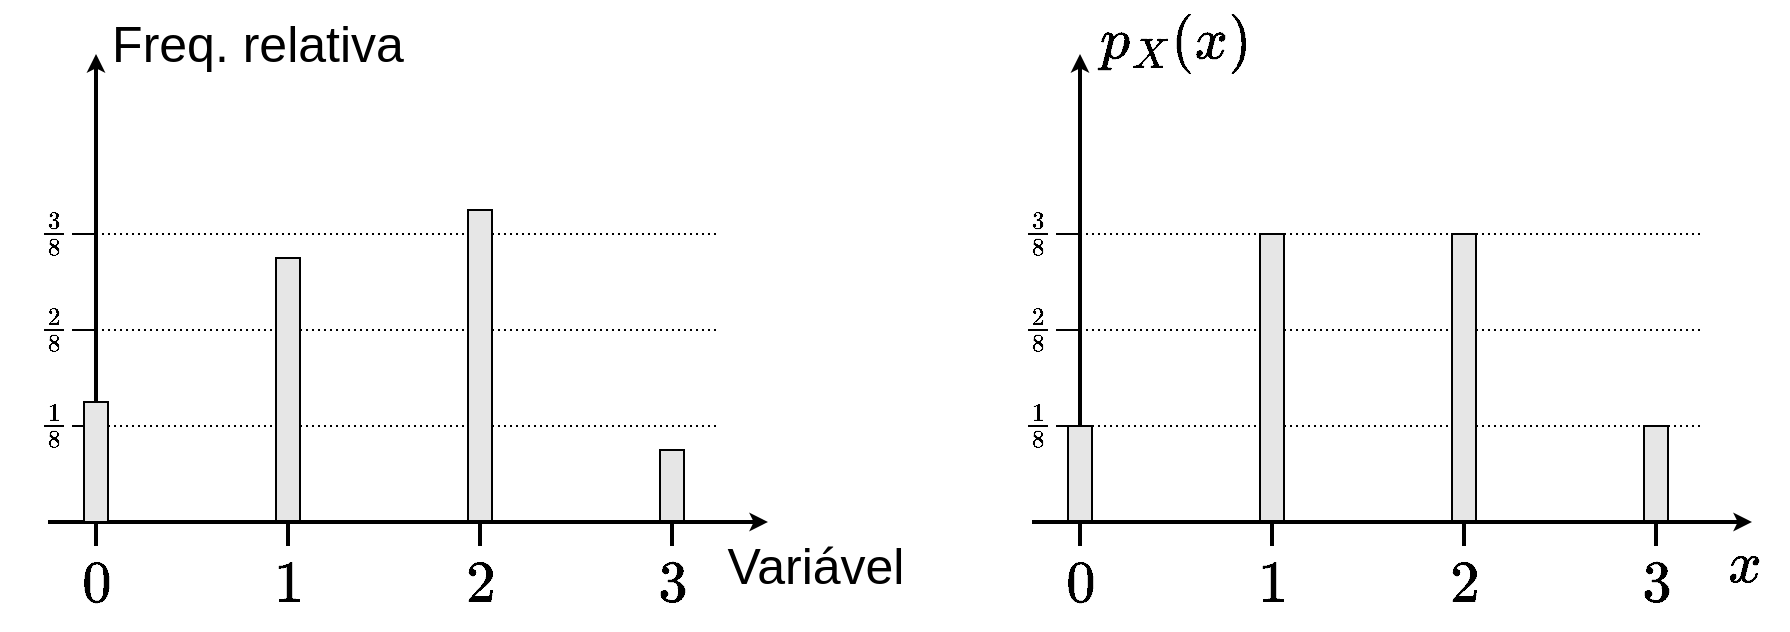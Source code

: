 <mxfile version="24.2.5" type="device">
  <diagram name="Página-1" id="E-DP9fMv0TR5NF7smadX">
    <mxGraphModel dx="1420" dy="822" grid="1" gridSize="6" guides="1" tooltips="1" connect="1" arrows="1" fold="1" page="1" pageScale="1" pageWidth="900" pageHeight="320" math="1" shadow="0">
      <root>
        <mxCell id="0" />
        <mxCell id="1" parent="0" />
        <mxCell id="fKFMLFZVbvzxOKWI5Wfe-28" value="" style="endArrow=none;dashed=1;html=1;dashPattern=1 2;strokeWidth=1;rounded=0;" edge="1" parent="1">
          <mxGeometry width="50" height="50" relative="1" as="geometry">
            <mxPoint x="540" y="120" as="sourcePoint" />
            <mxPoint x="852" y="120" as="targetPoint" />
          </mxGeometry>
        </mxCell>
        <mxCell id="fKFMLFZVbvzxOKWI5Wfe-29" value="" style="endArrow=none;dashed=1;html=1;dashPattern=1 2;strokeWidth=1;rounded=0;" edge="1" parent="1">
          <mxGeometry width="50" height="50" relative="1" as="geometry">
            <mxPoint x="540" y="168" as="sourcePoint" />
            <mxPoint x="852" y="168" as="targetPoint" />
          </mxGeometry>
        </mxCell>
        <mxCell id="fKFMLFZVbvzxOKWI5Wfe-30" value="" style="endArrow=none;dashed=1;html=1;dashPattern=1 2;strokeWidth=1;rounded=0;" edge="1" parent="1">
          <mxGeometry width="50" height="50" relative="1" as="geometry">
            <mxPoint x="540" y="216" as="sourcePoint" />
            <mxPoint x="852" y="216" as="targetPoint" />
          </mxGeometry>
        </mxCell>
        <mxCell id="fKFMLFZVbvzxOKWI5Wfe-39" value="" style="endArrow=none;dashed=1;html=1;dashPattern=1 2;strokeWidth=1;rounded=0;" edge="1" parent="1">
          <mxGeometry width="50" height="50" relative="1" as="geometry">
            <mxPoint x="48" y="216" as="sourcePoint" />
            <mxPoint x="360" y="216" as="targetPoint" />
          </mxGeometry>
        </mxCell>
        <mxCell id="fKFMLFZVbvzxOKWI5Wfe-37" value="" style="endArrow=none;dashed=1;html=1;dashPattern=1 2;strokeWidth=1;rounded=0;" edge="1" parent="1">
          <mxGeometry width="50" height="50" relative="1" as="geometry">
            <mxPoint x="48" y="120" as="sourcePoint" />
            <mxPoint x="360" y="120" as="targetPoint" />
          </mxGeometry>
        </mxCell>
        <mxCell id="fKFMLFZVbvzxOKWI5Wfe-38" value="" style="endArrow=none;dashed=1;html=1;dashPattern=1 2;strokeWidth=1;rounded=0;" edge="1" parent="1">
          <mxGeometry width="50" height="50" relative="1" as="geometry">
            <mxPoint x="48" y="168" as="sourcePoint" />
            <mxPoint x="360" y="168" as="targetPoint" />
          </mxGeometry>
        </mxCell>
        <mxCell id="fKFMLFZVbvzxOKWI5Wfe-17" value="" style="endArrow=classic;html=1;rounded=0;strokeWidth=2;endSize=3;startSize=3;" edge="1" parent="1">
          <mxGeometry width="50" height="50" relative="1" as="geometry">
            <mxPoint x="540" y="264" as="sourcePoint" />
            <mxPoint x="540" y="30" as="targetPoint" />
          </mxGeometry>
        </mxCell>
        <mxCell id="fKFMLFZVbvzxOKWI5Wfe-21" value="" style="rounded=0;whiteSpace=wrap;html=1;fillColor=#E6E6E6;" vertex="1" parent="1">
          <mxGeometry x="534" y="216" width="12" height="48" as="geometry" />
        </mxCell>
        <mxCell id="8WgfxnyTYB3wD649Tqen-4" value="" style="rounded=0;whiteSpace=wrap;html=1;fillColor=#E6E6E6;" parent="1" vertex="1">
          <mxGeometry x="138" y="132" width="12" height="132" as="geometry" />
        </mxCell>
        <mxCell id="8WgfxnyTYB3wD649Tqen-5" value="" style="rounded=0;whiteSpace=wrap;html=1;fillColor=#E6E6E6;" parent="1" vertex="1">
          <mxGeometry x="234" y="108" width="12" height="156" as="geometry" />
        </mxCell>
        <mxCell id="8WgfxnyTYB3wD649Tqen-6" value="" style="rounded=0;whiteSpace=wrap;html=1;fillColor=#E6E6E6;" parent="1" vertex="1">
          <mxGeometry x="330" y="228" width="12" height="36" as="geometry" />
        </mxCell>
        <mxCell id="CFI3S7LzRvd9iii7xQHX-20" value="" style="endArrow=classic;html=1;rounded=0;strokeWidth=2;endSize=3;startSize=3;" parent="1" edge="1">
          <mxGeometry width="50" height="50" relative="1" as="geometry">
            <mxPoint x="24" y="264" as="sourcePoint" />
            <mxPoint x="384" y="264" as="targetPoint" />
          </mxGeometry>
        </mxCell>
        <mxCell id="CFI3S7LzRvd9iii7xQHX-21" value="" style="endArrow=none;html=1;rounded=0;strokeWidth=2;" parent="1" edge="1">
          <mxGeometry width="50" height="50" relative="1" as="geometry">
            <mxPoint x="48" y="276" as="sourcePoint" />
            <mxPoint x="48" y="264" as="targetPoint" />
          </mxGeometry>
        </mxCell>
        <mxCell id="CFI3S7LzRvd9iii7xQHX-22" value="" style="endArrow=none;html=1;rounded=0;strokeWidth=2;" parent="1" edge="1">
          <mxGeometry width="50" height="50" relative="1" as="geometry">
            <mxPoint x="144" y="276" as="sourcePoint" />
            <mxPoint x="144" y="264" as="targetPoint" />
          </mxGeometry>
        </mxCell>
        <mxCell id="CFI3S7LzRvd9iii7xQHX-23" value="" style="endArrow=none;html=1;rounded=0;strokeWidth=2;" parent="1" edge="1">
          <mxGeometry width="50" height="50" relative="1" as="geometry">
            <mxPoint x="240" y="276" as="sourcePoint" />
            <mxPoint x="240" y="264" as="targetPoint" />
          </mxGeometry>
        </mxCell>
        <mxCell id="CFI3S7LzRvd9iii7xQHX-24" value="" style="endArrow=none;html=1;rounded=0;strokeWidth=2;" parent="1" edge="1">
          <mxGeometry width="50" height="50" relative="1" as="geometry">
            <mxPoint x="336" y="276" as="sourcePoint" />
            <mxPoint x="336" y="264" as="targetPoint" />
          </mxGeometry>
        </mxCell>
        <mxCell id="CFI3S7LzRvd9iii7xQHX-25" value="\(0\)" style="text;html=1;align=center;verticalAlign=middle;whiteSpace=wrap;rounded=0;fontSize=25;" parent="1" vertex="1">
          <mxGeometry x="18" y="270" width="60" height="48" as="geometry" />
        </mxCell>
        <mxCell id="CFI3S7LzRvd9iii7xQHX-27" value="\(1\)" style="text;html=1;align=center;verticalAlign=middle;whiteSpace=wrap;rounded=0;fontSize=25;" parent="1" vertex="1">
          <mxGeometry x="114" y="270" width="60" height="48" as="geometry" />
        </mxCell>
        <mxCell id="CFI3S7LzRvd9iii7xQHX-28" value="\(2\)" style="text;html=1;align=center;verticalAlign=middle;whiteSpace=wrap;rounded=0;fontSize=25;" parent="1" vertex="1">
          <mxGeometry x="210" y="270" width="60" height="48" as="geometry" />
        </mxCell>
        <mxCell id="CFI3S7LzRvd9iii7xQHX-29" value="\(3\)" style="text;html=1;align=center;verticalAlign=middle;whiteSpace=wrap;rounded=0;fontSize=25;" parent="1" vertex="1">
          <mxGeometry x="306" y="270" width="60" height="48" as="geometry" />
        </mxCell>
        <mxCell id="5YUE4atEXdMrc8s2eRj8-3" value="" style="endArrow=classic;html=1;rounded=0;strokeWidth=2;endSize=3;startSize=3;" parent="1" edge="1">
          <mxGeometry width="50" height="50" relative="1" as="geometry">
            <mxPoint x="48" y="264" as="sourcePoint" />
            <mxPoint x="48" y="30" as="targetPoint" />
          </mxGeometry>
        </mxCell>
        <mxCell id="8WgfxnyTYB3wD649Tqen-26" value="Freq. relativa" style="text;html=1;align=center;verticalAlign=middle;whiteSpace=wrap;rounded=0;fontSize=25;" parent="1" vertex="1">
          <mxGeometry x="18" y="3" width="222" height="42" as="geometry" />
        </mxCell>
        <mxCell id="fKFMLFZVbvzxOKWI5Wfe-1" value="" style="endArrow=classic;html=1;rounded=0;strokeWidth=2;endSize=3;startSize=3;" edge="1" parent="1">
          <mxGeometry width="50" height="50" relative="1" as="geometry">
            <mxPoint x="48" y="264" as="sourcePoint" />
            <mxPoint x="48" y="264.0" as="targetPoint" />
          </mxGeometry>
        </mxCell>
        <mxCell id="fKFMLFZVbvzxOKWI5Wfe-3" value="Variável" style="text;html=1;align=center;verticalAlign=middle;whiteSpace=wrap;rounded=0;fontSize=25;" vertex="1" parent="1">
          <mxGeometry x="348" y="264" width="120" height="42" as="geometry" />
        </mxCell>
        <mxCell id="fKFMLFZVbvzxOKWI5Wfe-4" value="" style="rounded=0;whiteSpace=wrap;html=1;fillColor=#E6E6E6;" vertex="1" parent="1">
          <mxGeometry x="630" y="120" width="12" height="144" as="geometry" />
        </mxCell>
        <mxCell id="fKFMLFZVbvzxOKWI5Wfe-5" value="" style="rounded=0;whiteSpace=wrap;html=1;fillColor=#E6E6E6;" vertex="1" parent="1">
          <mxGeometry x="726" y="120" width="12" height="144" as="geometry" />
        </mxCell>
        <mxCell id="fKFMLFZVbvzxOKWI5Wfe-6" value="" style="rounded=0;whiteSpace=wrap;html=1;fillColor=#E6E6E6;" vertex="1" parent="1">
          <mxGeometry x="822" y="216" width="12" height="48" as="geometry" />
        </mxCell>
        <mxCell id="fKFMLFZVbvzxOKWI5Wfe-8" value="" style="endArrow=classic;html=1;rounded=0;strokeWidth=2;endSize=3;startSize=3;" edge="1" parent="1">
          <mxGeometry width="50" height="50" relative="1" as="geometry">
            <mxPoint x="516" y="264" as="sourcePoint" />
            <mxPoint x="876" y="264" as="targetPoint" />
          </mxGeometry>
        </mxCell>
        <mxCell id="fKFMLFZVbvzxOKWI5Wfe-9" value="" style="endArrow=none;html=1;rounded=0;strokeWidth=2;" edge="1" parent="1">
          <mxGeometry width="50" height="50" relative="1" as="geometry">
            <mxPoint x="540" y="276" as="sourcePoint" />
            <mxPoint x="540" y="264" as="targetPoint" />
          </mxGeometry>
        </mxCell>
        <mxCell id="fKFMLFZVbvzxOKWI5Wfe-10" value="" style="endArrow=none;html=1;rounded=0;strokeWidth=2;" edge="1" parent="1">
          <mxGeometry width="50" height="50" relative="1" as="geometry">
            <mxPoint x="636" y="276" as="sourcePoint" />
            <mxPoint x="636" y="264" as="targetPoint" />
          </mxGeometry>
        </mxCell>
        <mxCell id="fKFMLFZVbvzxOKWI5Wfe-11" value="" style="endArrow=none;html=1;rounded=0;strokeWidth=2;" edge="1" parent="1">
          <mxGeometry width="50" height="50" relative="1" as="geometry">
            <mxPoint x="732" y="276" as="sourcePoint" />
            <mxPoint x="732" y="264" as="targetPoint" />
          </mxGeometry>
        </mxCell>
        <mxCell id="fKFMLFZVbvzxOKWI5Wfe-12" value="" style="endArrow=none;html=1;rounded=0;strokeWidth=2;" edge="1" parent="1">
          <mxGeometry width="50" height="50" relative="1" as="geometry">
            <mxPoint x="828" y="276" as="sourcePoint" />
            <mxPoint x="828" y="264" as="targetPoint" />
          </mxGeometry>
        </mxCell>
        <mxCell id="fKFMLFZVbvzxOKWI5Wfe-13" value="\(0\)" style="text;html=1;align=center;verticalAlign=middle;whiteSpace=wrap;rounded=0;fontSize=25;" vertex="1" parent="1">
          <mxGeometry x="510" y="270" width="60" height="48" as="geometry" />
        </mxCell>
        <mxCell id="fKFMLFZVbvzxOKWI5Wfe-14" value="\(1\)" style="text;html=1;align=center;verticalAlign=middle;whiteSpace=wrap;rounded=0;fontSize=25;" vertex="1" parent="1">
          <mxGeometry x="606" y="270" width="60" height="48" as="geometry" />
        </mxCell>
        <mxCell id="fKFMLFZVbvzxOKWI5Wfe-15" value="\(2\)" style="text;html=1;align=center;verticalAlign=middle;whiteSpace=wrap;rounded=0;fontSize=25;" vertex="1" parent="1">
          <mxGeometry x="702" y="270" width="60" height="48" as="geometry" />
        </mxCell>
        <mxCell id="fKFMLFZVbvzxOKWI5Wfe-16" value="\(3\)" style="text;html=1;align=center;verticalAlign=middle;whiteSpace=wrap;rounded=0;fontSize=25;" vertex="1" parent="1">
          <mxGeometry x="798" y="270" width="60" height="48" as="geometry" />
        </mxCell>
        <mxCell id="fKFMLFZVbvzxOKWI5Wfe-18" value="\(p_X(x)\)" style="text;html=1;align=center;verticalAlign=middle;whiteSpace=wrap;rounded=0;fontSize=25;" vertex="1" parent="1">
          <mxGeometry x="534" y="3" width="108" height="42" as="geometry" />
        </mxCell>
        <mxCell id="fKFMLFZVbvzxOKWI5Wfe-19" value="" style="endArrow=classic;html=1;rounded=0;strokeWidth=2;endSize=3;startSize=3;" edge="1" parent="1">
          <mxGeometry width="50" height="50" relative="1" as="geometry">
            <mxPoint x="540" y="264" as="sourcePoint" />
            <mxPoint x="540" y="264" as="targetPoint" />
          </mxGeometry>
        </mxCell>
        <mxCell id="fKFMLFZVbvzxOKWI5Wfe-20" value="\(x\)" style="text;html=1;align=center;verticalAlign=middle;whiteSpace=wrap;rounded=0;fontSize=25;" vertex="1" parent="1">
          <mxGeometry x="852" y="264" width="42" height="42" as="geometry" />
        </mxCell>
        <mxCell id="fKFMLFZVbvzxOKWI5Wfe-22" value="\(\frac{1}{8}\)" style="text;html=1;align=center;verticalAlign=middle;whiteSpace=wrap;rounded=0;fontSize=15;" vertex="1" parent="1">
          <mxGeometry x="507" y="194" width="24" height="42" as="geometry" />
        </mxCell>
        <mxCell id="fKFMLFZVbvzxOKWI5Wfe-23" value="" style="endArrow=none;html=1;rounded=0;" edge="1" parent="1">
          <mxGeometry width="50" height="50" relative="1" as="geometry">
            <mxPoint x="528" y="216" as="sourcePoint" />
            <mxPoint x="540" y="216" as="targetPoint" />
          </mxGeometry>
        </mxCell>
        <mxCell id="fKFMLFZVbvzxOKWI5Wfe-24" value="" style="endArrow=none;html=1;rounded=0;" edge="1" parent="1">
          <mxGeometry width="50" height="50" relative="1" as="geometry">
            <mxPoint x="528" y="168" as="sourcePoint" />
            <mxPoint x="540" y="168" as="targetPoint" />
          </mxGeometry>
        </mxCell>
        <mxCell id="fKFMLFZVbvzxOKWI5Wfe-25" value="" style="endArrow=none;html=1;rounded=0;" edge="1" parent="1">
          <mxGeometry width="50" height="50" relative="1" as="geometry">
            <mxPoint x="528" y="120" as="sourcePoint" />
            <mxPoint x="540" y="120" as="targetPoint" />
          </mxGeometry>
        </mxCell>
        <mxCell id="fKFMLFZVbvzxOKWI5Wfe-26" value="\(\frac{2}{8}\)" style="text;html=1;align=center;verticalAlign=middle;whiteSpace=wrap;rounded=0;fontSize=15;" vertex="1" parent="1">
          <mxGeometry x="507" y="146" width="24" height="42" as="geometry" />
        </mxCell>
        <mxCell id="fKFMLFZVbvzxOKWI5Wfe-27" value="\(\frac{3}{8}\)" style="text;html=1;align=center;verticalAlign=middle;whiteSpace=wrap;rounded=0;fontSize=15;" vertex="1" parent="1">
          <mxGeometry x="507" y="98" width="24" height="42" as="geometry" />
        </mxCell>
        <mxCell id="fKFMLFZVbvzxOKWI5Wfe-31" value="\(\frac{1}{8}\)" style="text;html=1;align=center;verticalAlign=middle;whiteSpace=wrap;rounded=0;fontSize=15;" vertex="1" parent="1">
          <mxGeometry x="15" y="194" width="24" height="42" as="geometry" />
        </mxCell>
        <mxCell id="fKFMLFZVbvzxOKWI5Wfe-32" value="" style="endArrow=none;html=1;rounded=0;" edge="1" parent="1">
          <mxGeometry width="50" height="50" relative="1" as="geometry">
            <mxPoint x="36" y="216" as="sourcePoint" />
            <mxPoint x="48" y="216" as="targetPoint" />
          </mxGeometry>
        </mxCell>
        <mxCell id="fKFMLFZVbvzxOKWI5Wfe-33" value="" style="endArrow=none;html=1;rounded=0;" edge="1" parent="1">
          <mxGeometry width="50" height="50" relative="1" as="geometry">
            <mxPoint x="36" y="168" as="sourcePoint" />
            <mxPoint x="48" y="168" as="targetPoint" />
          </mxGeometry>
        </mxCell>
        <mxCell id="fKFMLFZVbvzxOKWI5Wfe-34" value="" style="endArrow=none;html=1;rounded=0;" edge="1" parent="1">
          <mxGeometry width="50" height="50" relative="1" as="geometry">
            <mxPoint x="36" y="120" as="sourcePoint" />
            <mxPoint x="48" y="120" as="targetPoint" />
          </mxGeometry>
        </mxCell>
        <mxCell id="fKFMLFZVbvzxOKWI5Wfe-35" value="\(\frac{2}{8}\)" style="text;html=1;align=center;verticalAlign=middle;whiteSpace=wrap;rounded=0;fontSize=15;" vertex="1" parent="1">
          <mxGeometry x="15" y="146" width="24" height="42" as="geometry" />
        </mxCell>
        <mxCell id="fKFMLFZVbvzxOKWI5Wfe-36" value="\(\frac{3}{8}\)" style="text;html=1;align=center;verticalAlign=middle;whiteSpace=wrap;rounded=0;fontSize=15;" vertex="1" parent="1">
          <mxGeometry x="15" y="98" width="24" height="42" as="geometry" />
        </mxCell>
        <mxCell id="fKFMLFZVbvzxOKWI5Wfe-40" value="" style="rounded=0;whiteSpace=wrap;html=1;fillColor=#E6E6E6;" vertex="1" parent="1">
          <mxGeometry x="42" y="204" width="12" height="60" as="geometry" />
        </mxCell>
      </root>
    </mxGraphModel>
  </diagram>
</mxfile>
